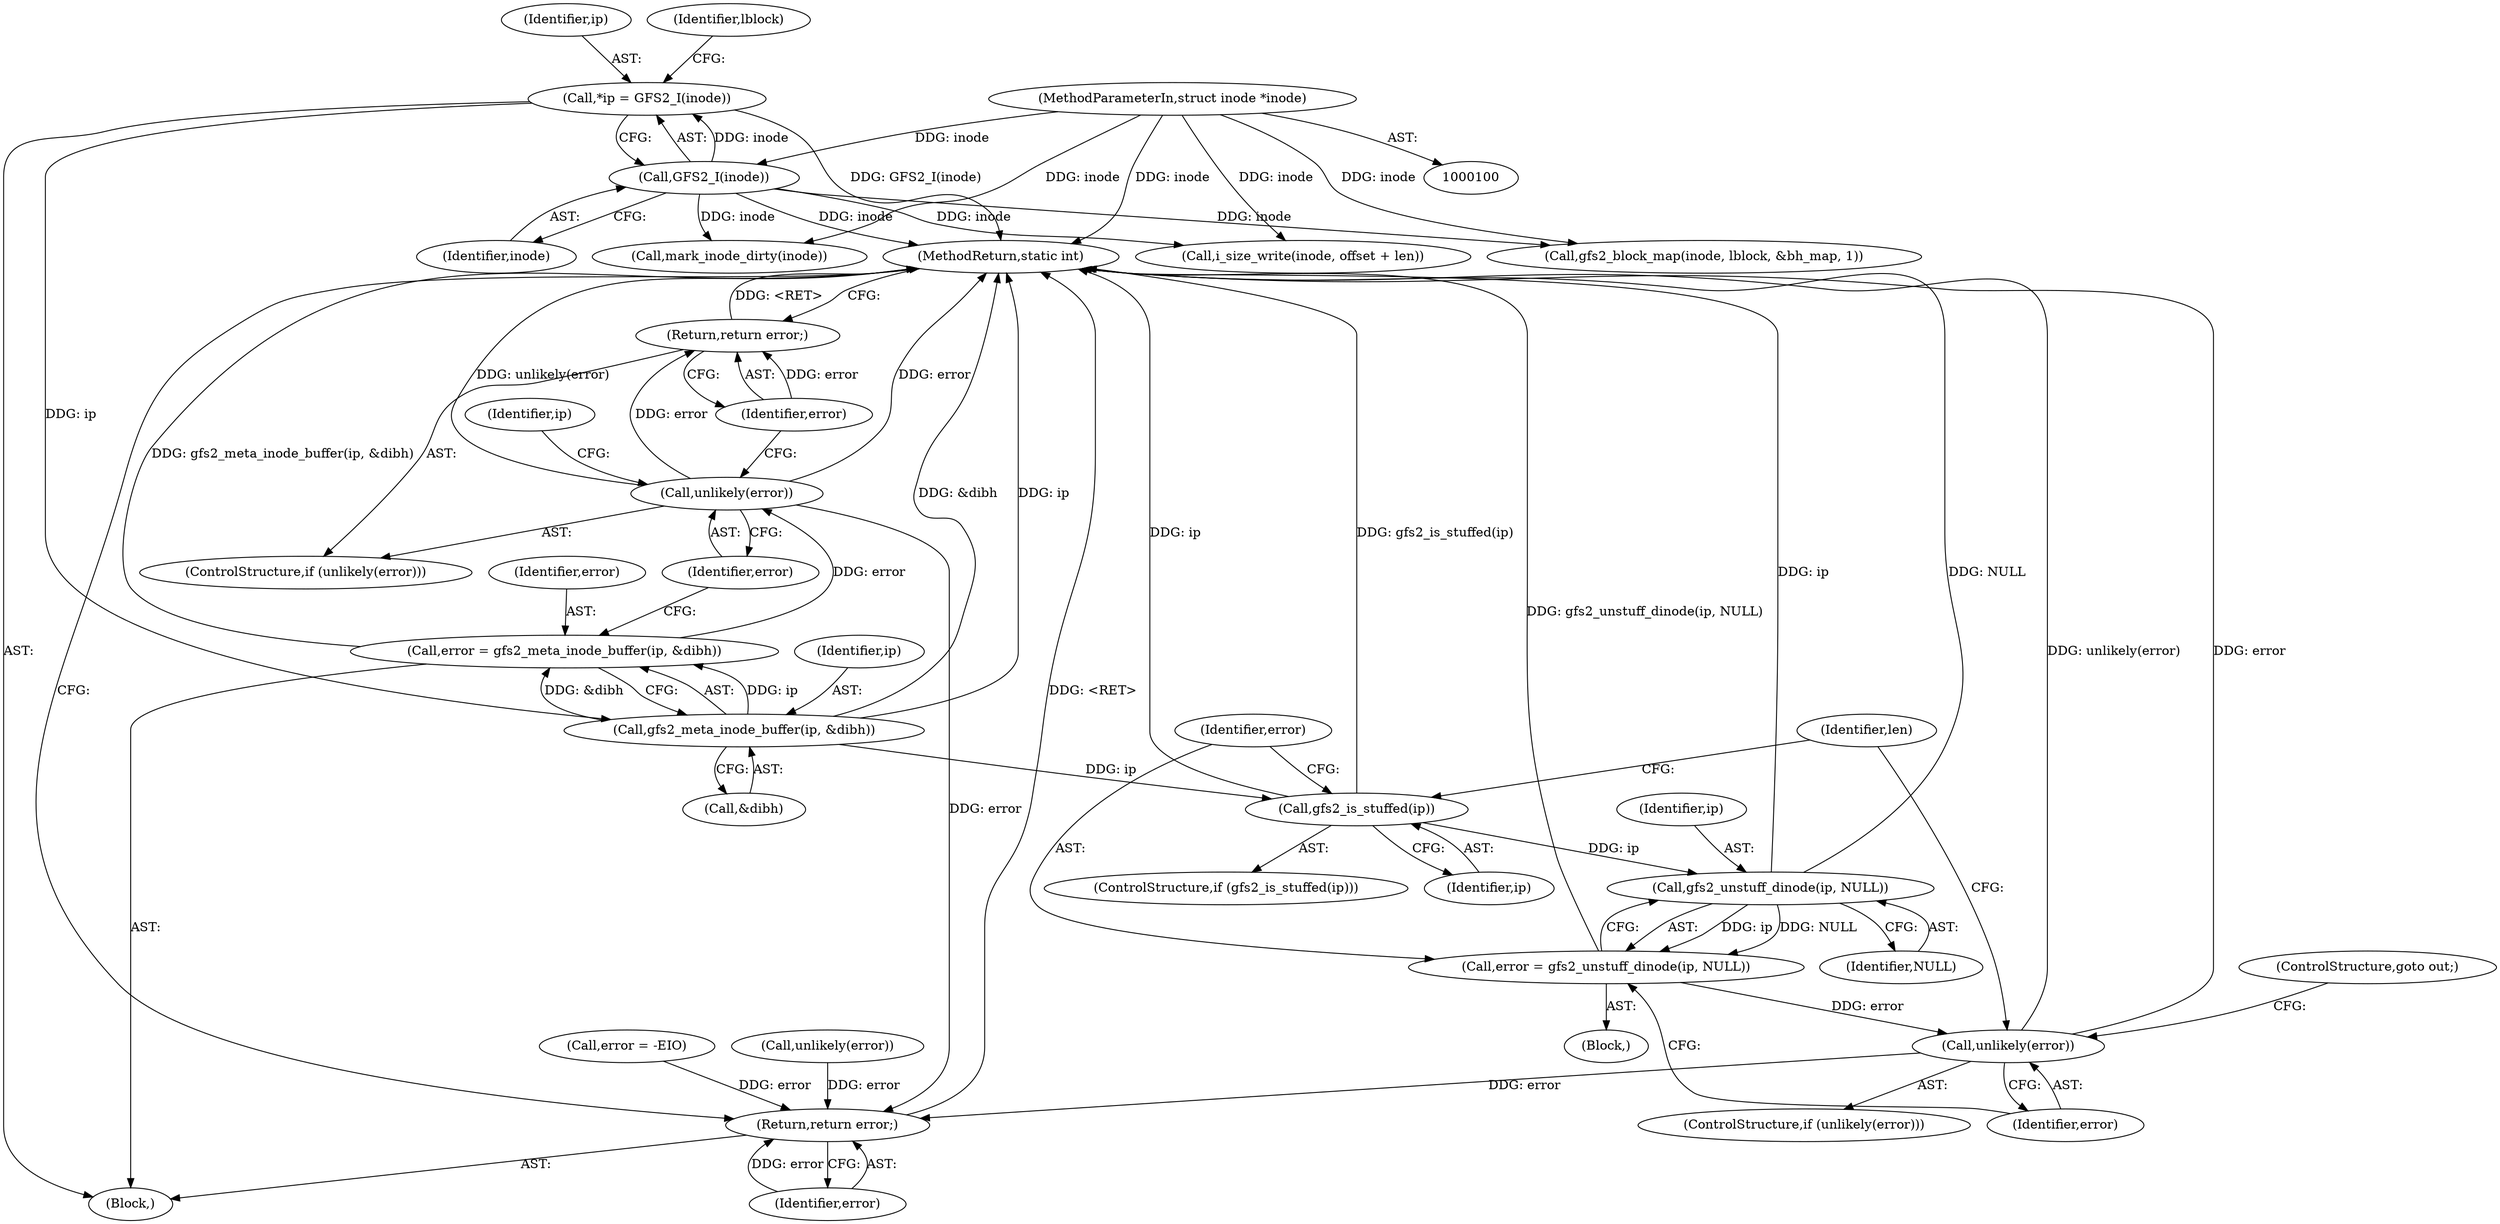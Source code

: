 digraph "0_linux_64dd153c83743af81f20924c6343652d731eeecb_1@pointer" {
"1000107" [label="(Call,*ip = GFS2_I(inode))"];
"1000109" [label="(Call,GFS2_I(inode))"];
"1000101" [label="(MethodParameterIn,struct inode *inode)"];
"1000124" [label="(Call,gfs2_meta_inode_buffer(ip, &dibh))"];
"1000122" [label="(Call,error = gfs2_meta_inode_buffer(ip, &dibh))"];
"1000129" [label="(Call,unlikely(error))"];
"1000131" [label="(Return,return error;)"];
"1000234" [label="(Return,return error;)"];
"1000140" [label="(Call,gfs2_is_stuffed(ip))"];
"1000145" [label="(Call,gfs2_unstuff_dinode(ip, NULL))"];
"1000143" [label="(Call,error = gfs2_unstuff_dinode(ip, NULL))"];
"1000149" [label="(Call,unlikely(error))"];
"1000140" [label="(Call,gfs2_is_stuffed(ip))"];
"1000126" [label="(Call,&dibh)"];
"1000148" [label="(ControlStructure,if (unlikely(error)))"];
"1000135" [label="(Identifier,ip)"];
"1000224" [label="(Call,i_size_write(inode, offset + len))"];
"1000131" [label="(Return,return error;)"];
"1000125" [label="(Identifier,ip)"];
"1000141" [label="(Identifier,ip)"];
"1000143" [label="(Call,error = gfs2_unstuff_dinode(ip, NULL))"];
"1000236" [label="(MethodReturn,static int)"];
"1000107" [label="(Call,*ip = GFS2_I(inode))"];
"1000109" [label="(Call,GFS2_I(inode))"];
"1000108" [label="(Identifier,ip)"];
"1000166" [label="(Call,gfs2_block_map(inode, lblock, &bh_map, 1))"];
"1000110" [label="(Identifier,inode)"];
"1000146" [label="(Identifier,ip)"];
"1000123" [label="(Identifier,error)"];
"1000128" [label="(ControlStructure,if (unlikely(error)))"];
"1000206" [label="(Call,error = -EIO)"];
"1000124" [label="(Call,gfs2_meta_inode_buffer(ip, &dibh))"];
"1000144" [label="(Identifier,error)"];
"1000149" [label="(Call,unlikely(error))"];
"1000173" [label="(Call,unlikely(error))"];
"1000229" [label="(Call,mark_inode_dirty(inode))"];
"1000147" [label="(Identifier,NULL)"];
"1000234" [label="(Return,return error;)"];
"1000129" [label="(Call,unlikely(error))"];
"1000145" [label="(Call,gfs2_unstuff_dinode(ip, NULL))"];
"1000101" [label="(MethodParameterIn,struct inode *inode)"];
"1000139" [label="(ControlStructure,if (gfs2_is_stuffed(ip)))"];
"1000132" [label="(Identifier,error)"];
"1000153" [label="(Identifier,len)"];
"1000235" [label="(Identifier,error)"];
"1000116" [label="(Identifier,lblock)"];
"1000130" [label="(Identifier,error)"];
"1000105" [label="(Block,)"];
"1000142" [label="(Block,)"];
"1000151" [label="(ControlStructure,goto out;)"];
"1000150" [label="(Identifier,error)"];
"1000122" [label="(Call,error = gfs2_meta_inode_buffer(ip, &dibh))"];
"1000107" -> "1000105"  [label="AST: "];
"1000107" -> "1000109"  [label="CFG: "];
"1000108" -> "1000107"  [label="AST: "];
"1000109" -> "1000107"  [label="AST: "];
"1000116" -> "1000107"  [label="CFG: "];
"1000107" -> "1000236"  [label="DDG: GFS2_I(inode)"];
"1000109" -> "1000107"  [label="DDG: inode"];
"1000107" -> "1000124"  [label="DDG: ip"];
"1000109" -> "1000110"  [label="CFG: "];
"1000110" -> "1000109"  [label="AST: "];
"1000109" -> "1000236"  [label="DDG: inode"];
"1000101" -> "1000109"  [label="DDG: inode"];
"1000109" -> "1000166"  [label="DDG: inode"];
"1000109" -> "1000224"  [label="DDG: inode"];
"1000109" -> "1000229"  [label="DDG: inode"];
"1000101" -> "1000100"  [label="AST: "];
"1000101" -> "1000236"  [label="DDG: inode"];
"1000101" -> "1000166"  [label="DDG: inode"];
"1000101" -> "1000224"  [label="DDG: inode"];
"1000101" -> "1000229"  [label="DDG: inode"];
"1000124" -> "1000122"  [label="AST: "];
"1000124" -> "1000126"  [label="CFG: "];
"1000125" -> "1000124"  [label="AST: "];
"1000126" -> "1000124"  [label="AST: "];
"1000122" -> "1000124"  [label="CFG: "];
"1000124" -> "1000236"  [label="DDG: &dibh"];
"1000124" -> "1000236"  [label="DDG: ip"];
"1000124" -> "1000122"  [label="DDG: ip"];
"1000124" -> "1000122"  [label="DDG: &dibh"];
"1000124" -> "1000140"  [label="DDG: ip"];
"1000122" -> "1000105"  [label="AST: "];
"1000123" -> "1000122"  [label="AST: "];
"1000130" -> "1000122"  [label="CFG: "];
"1000122" -> "1000236"  [label="DDG: gfs2_meta_inode_buffer(ip, &dibh)"];
"1000122" -> "1000129"  [label="DDG: error"];
"1000129" -> "1000128"  [label="AST: "];
"1000129" -> "1000130"  [label="CFG: "];
"1000130" -> "1000129"  [label="AST: "];
"1000132" -> "1000129"  [label="CFG: "];
"1000135" -> "1000129"  [label="CFG: "];
"1000129" -> "1000236"  [label="DDG: error"];
"1000129" -> "1000236"  [label="DDG: unlikely(error)"];
"1000129" -> "1000131"  [label="DDG: error"];
"1000129" -> "1000234"  [label="DDG: error"];
"1000131" -> "1000128"  [label="AST: "];
"1000131" -> "1000132"  [label="CFG: "];
"1000132" -> "1000131"  [label="AST: "];
"1000236" -> "1000131"  [label="CFG: "];
"1000131" -> "1000236"  [label="DDG: <RET>"];
"1000132" -> "1000131"  [label="DDG: error"];
"1000234" -> "1000105"  [label="AST: "];
"1000234" -> "1000235"  [label="CFG: "];
"1000235" -> "1000234"  [label="AST: "];
"1000236" -> "1000234"  [label="CFG: "];
"1000234" -> "1000236"  [label="DDG: <RET>"];
"1000235" -> "1000234"  [label="DDG: error"];
"1000206" -> "1000234"  [label="DDG: error"];
"1000149" -> "1000234"  [label="DDG: error"];
"1000173" -> "1000234"  [label="DDG: error"];
"1000140" -> "1000139"  [label="AST: "];
"1000140" -> "1000141"  [label="CFG: "];
"1000141" -> "1000140"  [label="AST: "];
"1000144" -> "1000140"  [label="CFG: "];
"1000153" -> "1000140"  [label="CFG: "];
"1000140" -> "1000236"  [label="DDG: ip"];
"1000140" -> "1000236"  [label="DDG: gfs2_is_stuffed(ip)"];
"1000140" -> "1000145"  [label="DDG: ip"];
"1000145" -> "1000143"  [label="AST: "];
"1000145" -> "1000147"  [label="CFG: "];
"1000146" -> "1000145"  [label="AST: "];
"1000147" -> "1000145"  [label="AST: "];
"1000143" -> "1000145"  [label="CFG: "];
"1000145" -> "1000236"  [label="DDG: ip"];
"1000145" -> "1000236"  [label="DDG: NULL"];
"1000145" -> "1000143"  [label="DDG: ip"];
"1000145" -> "1000143"  [label="DDG: NULL"];
"1000143" -> "1000142"  [label="AST: "];
"1000144" -> "1000143"  [label="AST: "];
"1000150" -> "1000143"  [label="CFG: "];
"1000143" -> "1000236"  [label="DDG: gfs2_unstuff_dinode(ip, NULL)"];
"1000143" -> "1000149"  [label="DDG: error"];
"1000149" -> "1000148"  [label="AST: "];
"1000149" -> "1000150"  [label="CFG: "];
"1000150" -> "1000149"  [label="AST: "];
"1000151" -> "1000149"  [label="CFG: "];
"1000153" -> "1000149"  [label="CFG: "];
"1000149" -> "1000236"  [label="DDG: unlikely(error)"];
"1000149" -> "1000236"  [label="DDG: error"];
}
